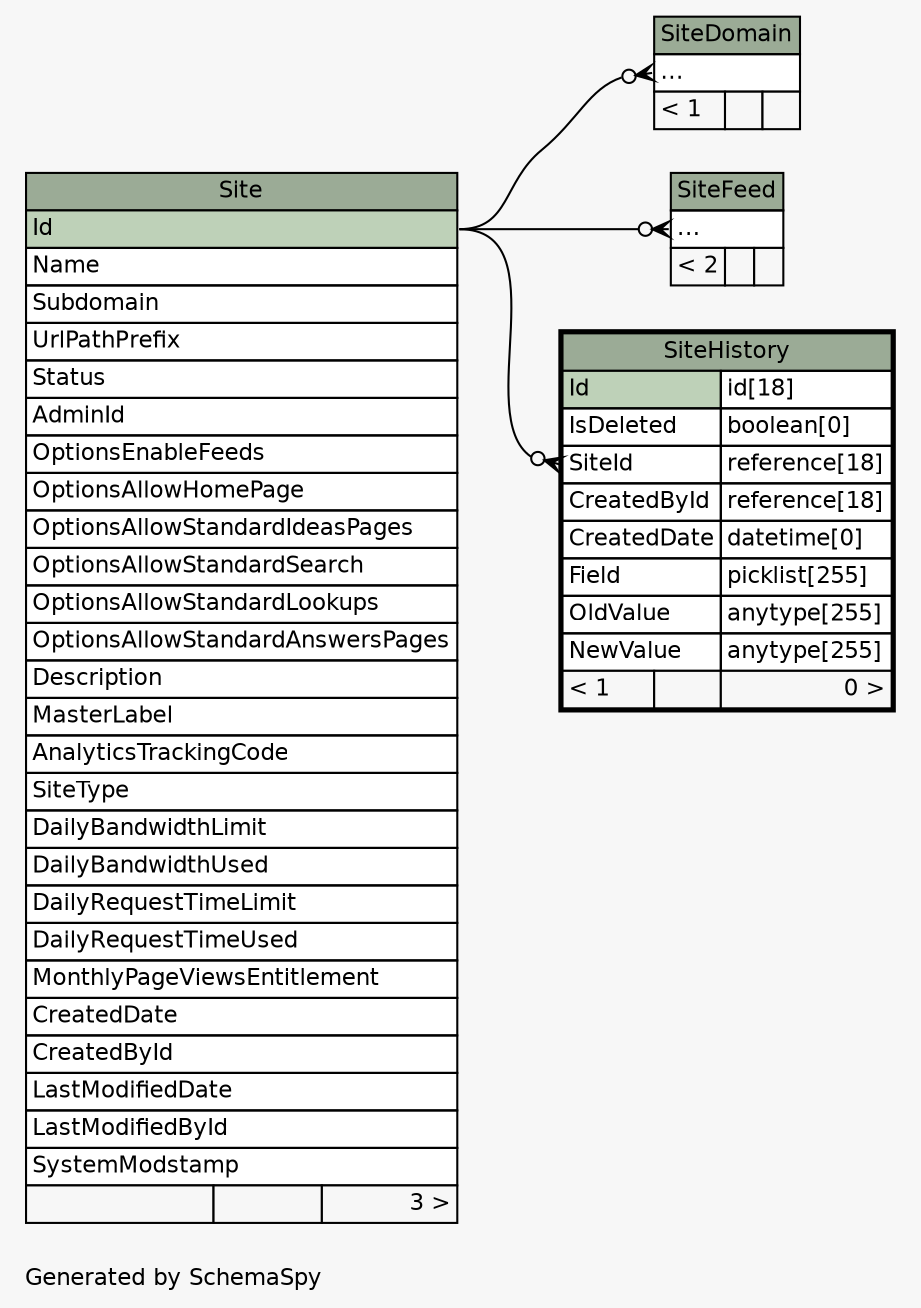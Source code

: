 // dot 2.36.0 on Mac OS X 10.11.6
// SchemaSpy rev 590
digraph "twoDegreesRelationshipsDiagram" {
  graph [
    rankdir="RL"
    bgcolor="#f7f7f7"
    label="\nGenerated by SchemaSpy"
    labeljust="l"
    nodesep="0.18"
    ranksep="0.46"
    fontname="Helvetica"
    fontsize="11"
  ];
  node [
    fontname="Helvetica"
    fontsize="11"
    shape="plaintext"
  ];
  edge [
    arrowsize="0.8"
  ];
  "SiteDomain":"elipses":w -> "Site":"Id":e [arrowhead=none dir=back arrowtail=crowodot];
  "SiteFeed":"elipses":w -> "Site":"Id":e [arrowhead=none dir=back arrowtail=crowodot];
  "SiteHistory":"SiteId":w -> "Site":"Id":e [arrowhead=none dir=back arrowtail=crowodot];
  "Site" [
    label=<
    <TABLE BORDER="0" CELLBORDER="1" CELLSPACING="0" BGCOLOR="#ffffff">
      <TR><TD COLSPAN="3" BGCOLOR="#9bab96" ALIGN="CENTER">Site</TD></TR>
      <TR><TD PORT="Id" COLSPAN="3" BGCOLOR="#bed1b8" ALIGN="LEFT">Id</TD></TR>
      <TR><TD PORT="Name" COLSPAN="3" ALIGN="LEFT">Name</TD></TR>
      <TR><TD PORT="Subdomain" COLSPAN="3" ALIGN="LEFT">Subdomain</TD></TR>
      <TR><TD PORT="UrlPathPrefix" COLSPAN="3" ALIGN="LEFT">UrlPathPrefix</TD></TR>
      <TR><TD PORT="Status" COLSPAN="3" ALIGN="LEFT">Status</TD></TR>
      <TR><TD PORT="AdminId" COLSPAN="3" ALIGN="LEFT">AdminId</TD></TR>
      <TR><TD PORT="OptionsEnableFeeds" COLSPAN="3" ALIGN="LEFT">OptionsEnableFeeds</TD></TR>
      <TR><TD PORT="OptionsAllowHomePage" COLSPAN="3" ALIGN="LEFT">OptionsAllowHomePage</TD></TR>
      <TR><TD PORT="OptionsAllowStandardIdeasPages" COLSPAN="3" ALIGN="LEFT">OptionsAllowStandardIdeasPages</TD></TR>
      <TR><TD PORT="OptionsAllowStandardSearch" COLSPAN="3" ALIGN="LEFT">OptionsAllowStandardSearch</TD></TR>
      <TR><TD PORT="OptionsAllowStandardLookups" COLSPAN="3" ALIGN="LEFT">OptionsAllowStandardLookups</TD></TR>
      <TR><TD PORT="OptionsAllowStandardAnswersPages" COLSPAN="3" ALIGN="LEFT">OptionsAllowStandardAnswersPages</TD></TR>
      <TR><TD PORT="Description" COLSPAN="3" ALIGN="LEFT">Description</TD></TR>
      <TR><TD PORT="MasterLabel" COLSPAN="3" ALIGN="LEFT">MasterLabel</TD></TR>
      <TR><TD PORT="AnalyticsTrackingCode" COLSPAN="3" ALIGN="LEFT">AnalyticsTrackingCode</TD></TR>
      <TR><TD PORT="SiteType" COLSPAN="3" ALIGN="LEFT">SiteType</TD></TR>
      <TR><TD PORT="DailyBandwidthLimit" COLSPAN="3" ALIGN="LEFT">DailyBandwidthLimit</TD></TR>
      <TR><TD PORT="DailyBandwidthUsed" COLSPAN="3" ALIGN="LEFT">DailyBandwidthUsed</TD></TR>
      <TR><TD PORT="DailyRequestTimeLimit" COLSPAN="3" ALIGN="LEFT">DailyRequestTimeLimit</TD></TR>
      <TR><TD PORT="DailyRequestTimeUsed" COLSPAN="3" ALIGN="LEFT">DailyRequestTimeUsed</TD></TR>
      <TR><TD PORT="MonthlyPageViewsEntitlement" COLSPAN="3" ALIGN="LEFT">MonthlyPageViewsEntitlement</TD></TR>
      <TR><TD PORT="CreatedDate" COLSPAN="3" ALIGN="LEFT">CreatedDate</TD></TR>
      <TR><TD PORT="CreatedById" COLSPAN="3" ALIGN="LEFT">CreatedById</TD></TR>
      <TR><TD PORT="LastModifiedDate" COLSPAN="3" ALIGN="LEFT">LastModifiedDate</TD></TR>
      <TR><TD PORT="LastModifiedById" COLSPAN="3" ALIGN="LEFT">LastModifiedById</TD></TR>
      <TR><TD PORT="SystemModstamp" COLSPAN="3" ALIGN="LEFT">SystemModstamp</TD></TR>
      <TR><TD ALIGN="LEFT" BGCOLOR="#f7f7f7">  </TD><TD ALIGN="RIGHT" BGCOLOR="#f7f7f7">  </TD><TD ALIGN="RIGHT" BGCOLOR="#f7f7f7">3 &gt;</TD></TR>
    </TABLE>>
    URL="Site.html"
    tooltip="Site"
  ];
  "SiteDomain" [
    label=<
    <TABLE BORDER="0" CELLBORDER="1" CELLSPACING="0" BGCOLOR="#ffffff">
      <TR><TD COLSPAN="3" BGCOLOR="#9bab96" ALIGN="CENTER">SiteDomain</TD></TR>
      <TR><TD PORT="elipses" COLSPAN="3" ALIGN="LEFT">...</TD></TR>
      <TR><TD ALIGN="LEFT" BGCOLOR="#f7f7f7">&lt; 1</TD><TD ALIGN="RIGHT" BGCOLOR="#f7f7f7">  </TD><TD ALIGN="RIGHT" BGCOLOR="#f7f7f7">  </TD></TR>
    </TABLE>>
    URL="SiteDomain.html"
    tooltip="SiteDomain"
  ];
  "SiteFeed" [
    label=<
    <TABLE BORDER="0" CELLBORDER="1" CELLSPACING="0" BGCOLOR="#ffffff">
      <TR><TD COLSPAN="3" BGCOLOR="#9bab96" ALIGN="CENTER">SiteFeed</TD></TR>
      <TR><TD PORT="elipses" COLSPAN="3" ALIGN="LEFT">...</TD></TR>
      <TR><TD ALIGN="LEFT" BGCOLOR="#f7f7f7">&lt; 2</TD><TD ALIGN="RIGHT" BGCOLOR="#f7f7f7">  </TD><TD ALIGN="RIGHT" BGCOLOR="#f7f7f7">  </TD></TR>
    </TABLE>>
    URL="SiteFeed.html"
    tooltip="SiteFeed"
  ];
  "SiteHistory" [
    label=<
    <TABLE BORDER="2" CELLBORDER="1" CELLSPACING="0" BGCOLOR="#ffffff">
      <TR><TD COLSPAN="3" BGCOLOR="#9bab96" ALIGN="CENTER">SiteHistory</TD></TR>
      <TR><TD PORT="Id" COLSPAN="2" BGCOLOR="#bed1b8" ALIGN="LEFT">Id</TD><TD PORT="Id.type" ALIGN="LEFT">id[18]</TD></TR>
      <TR><TD PORT="IsDeleted" COLSPAN="2" ALIGN="LEFT">IsDeleted</TD><TD PORT="IsDeleted.type" ALIGN="LEFT">boolean[0]</TD></TR>
      <TR><TD PORT="SiteId" COLSPAN="2" ALIGN="LEFT">SiteId</TD><TD PORT="SiteId.type" ALIGN="LEFT">reference[18]</TD></TR>
      <TR><TD PORT="CreatedById" COLSPAN="2" ALIGN="LEFT">CreatedById</TD><TD PORT="CreatedById.type" ALIGN="LEFT">reference[18]</TD></TR>
      <TR><TD PORT="CreatedDate" COLSPAN="2" ALIGN="LEFT">CreatedDate</TD><TD PORT="CreatedDate.type" ALIGN="LEFT">datetime[0]</TD></TR>
      <TR><TD PORT="Field" COLSPAN="2" ALIGN="LEFT">Field</TD><TD PORT="Field.type" ALIGN="LEFT">picklist[255]</TD></TR>
      <TR><TD PORT="OldValue" COLSPAN="2" ALIGN="LEFT">OldValue</TD><TD PORT="OldValue.type" ALIGN="LEFT">anytype[255]</TD></TR>
      <TR><TD PORT="NewValue" COLSPAN="2" ALIGN="LEFT">NewValue</TD><TD PORT="NewValue.type" ALIGN="LEFT">anytype[255]</TD></TR>
      <TR><TD ALIGN="LEFT" BGCOLOR="#f7f7f7">&lt; 1</TD><TD ALIGN="RIGHT" BGCOLOR="#f7f7f7">  </TD><TD ALIGN="RIGHT" BGCOLOR="#f7f7f7">0 &gt;</TD></TR>
    </TABLE>>
    URL="SiteHistory.html"
    tooltip="SiteHistory"
  ];
}
